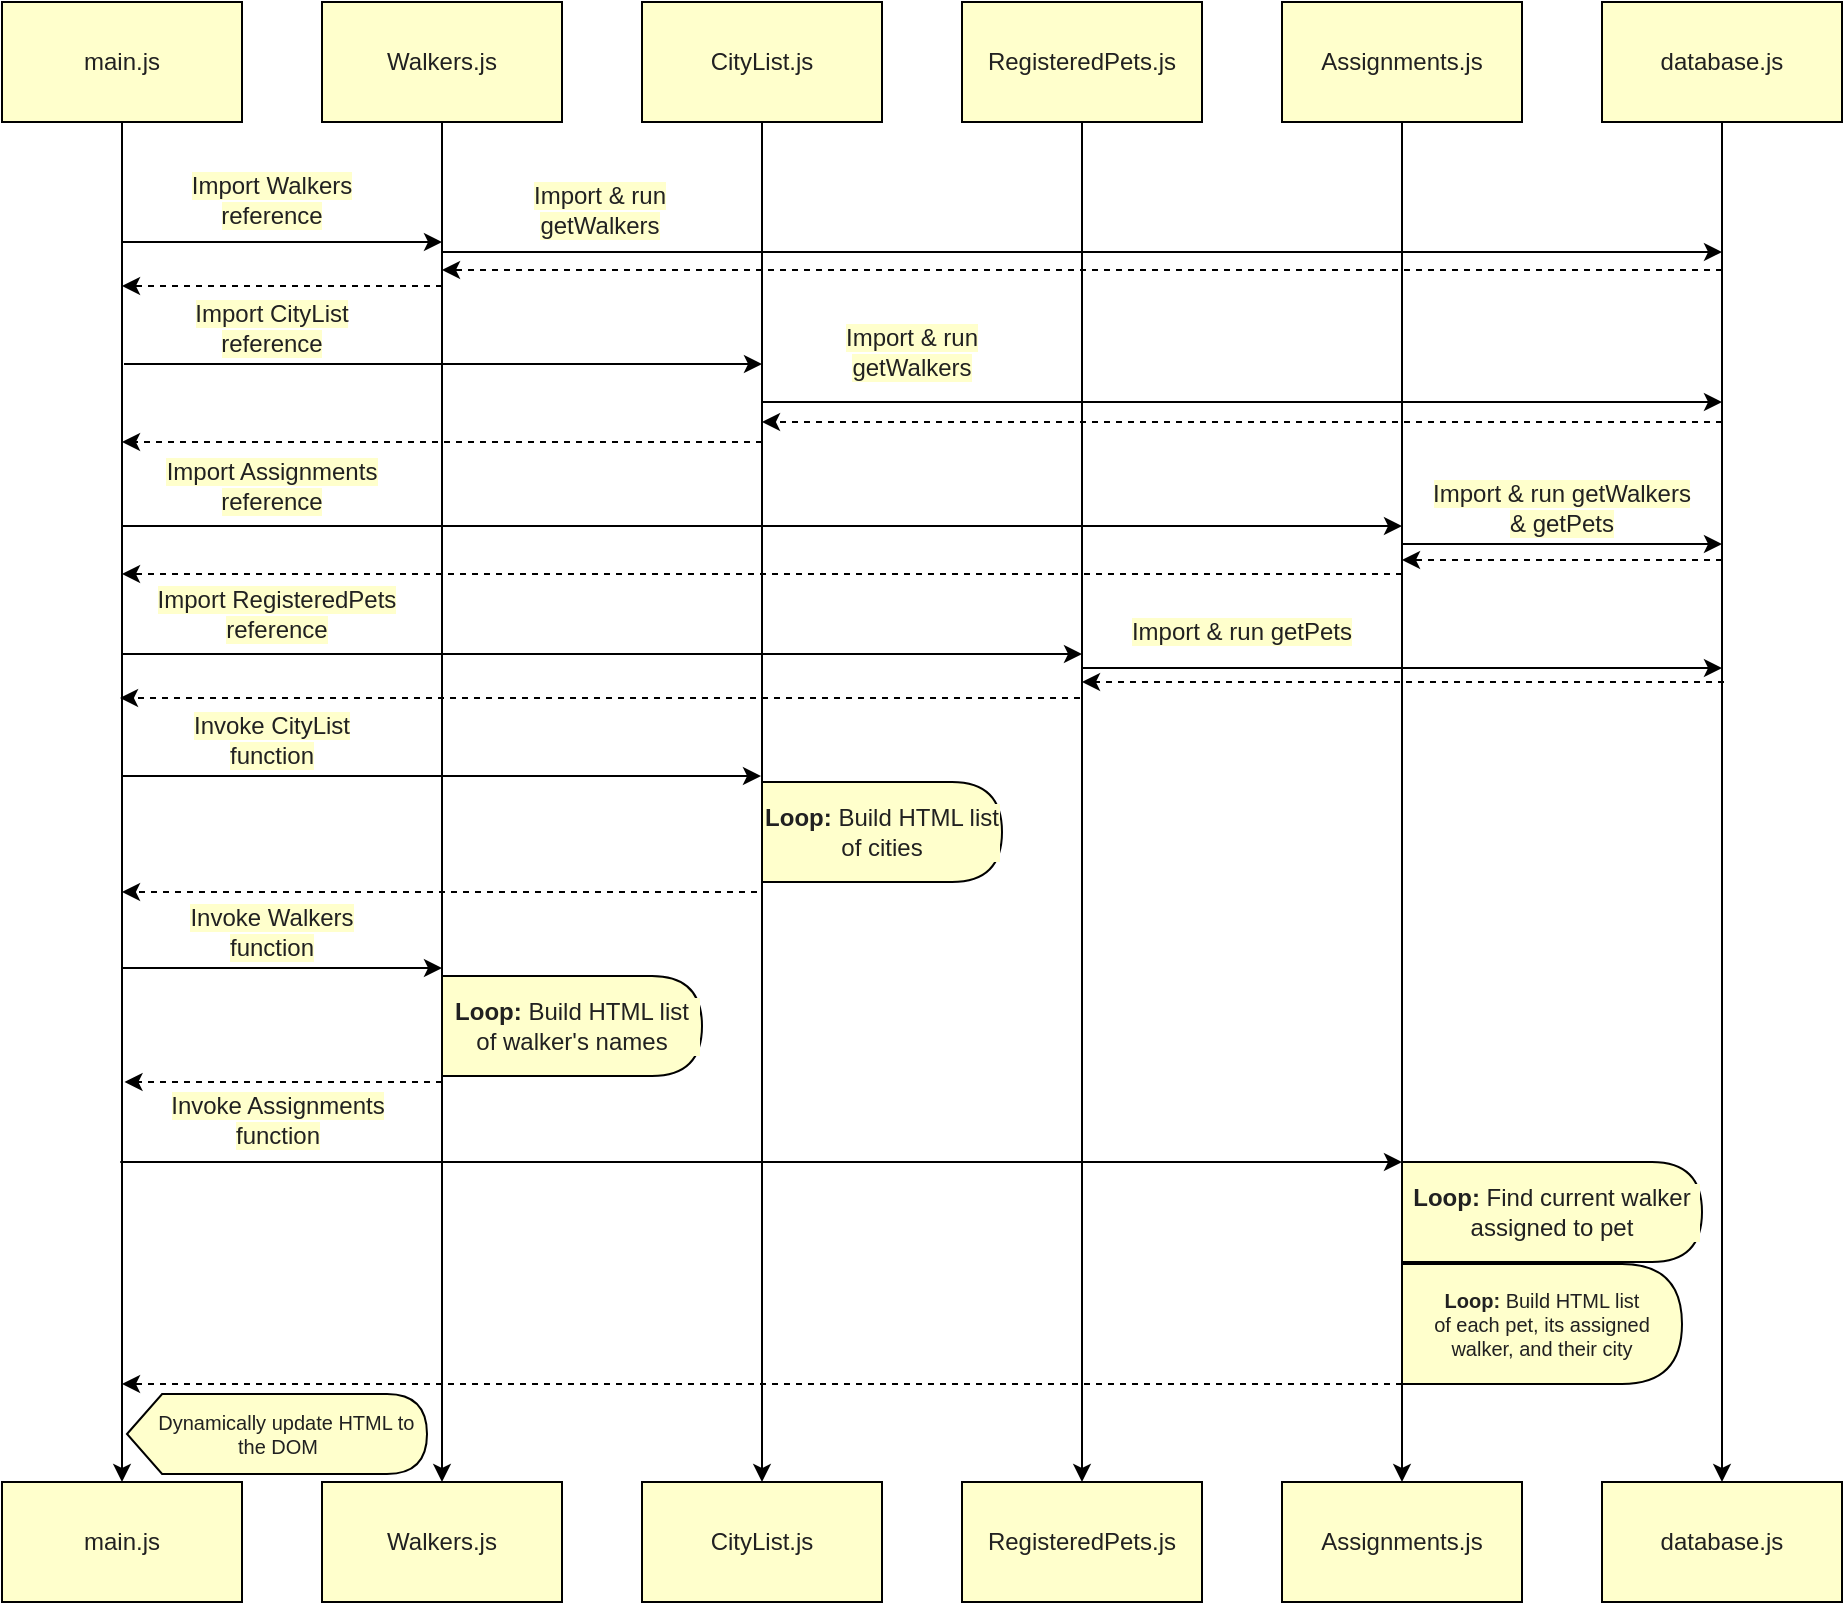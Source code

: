 <mxfile>
    <diagram id="EIGrPlaxsiUugqEYfEAW" name="Page-1">
        <mxGraphModel dx="627" dy="499" grid="1" gridSize="10" guides="1" tooltips="1" connect="1" arrows="1" fold="1" page="1" pageScale="1" pageWidth="1100" pageHeight="850" math="0" shadow="0">
            <root>
                <mxCell id="0"/>
                <mxCell id="1" parent="0"/>
                <mxCell id="13" value="" style="edgeStyle=none;html=1;fontColor=#212121;" edge="1" parent="1" source="2" target="12">
                    <mxGeometry relative="1" as="geometry"/>
                </mxCell>
                <mxCell id="2" value="&lt;font color=&quot;#212121&quot;&gt;main.js&lt;/font&gt;" style="whiteSpace=wrap;html=1;fillColor=#FFFFCC;" vertex="1" parent="1">
                    <mxGeometry x="80" y="40" width="120" height="60" as="geometry"/>
                </mxCell>
                <mxCell id="15" value="" style="edgeStyle=none;html=1;fontColor=#212121;" edge="1" parent="1" source="7" target="14">
                    <mxGeometry relative="1" as="geometry"/>
                </mxCell>
                <mxCell id="7" value="&lt;font color=&quot;#212121&quot;&gt;Walkers.js&lt;/font&gt;" style="whiteSpace=wrap;html=1;fillColor=#FFFFCC;" vertex="1" parent="1">
                    <mxGeometry x="240" y="40" width="120" height="60" as="geometry"/>
                </mxCell>
                <mxCell id="17" value="" style="edgeStyle=none;html=1;fontColor=#212121;" edge="1" parent="1" source="8" target="16">
                    <mxGeometry relative="1" as="geometry"/>
                </mxCell>
                <mxCell id="8" value="&lt;font color=&quot;#212121&quot;&gt;CityList.js&lt;/font&gt;" style="whiteSpace=wrap;html=1;fillColor=#FFFFCC;" vertex="1" parent="1">
                    <mxGeometry x="400" y="40" width="120" height="60" as="geometry"/>
                </mxCell>
                <mxCell id="19" value="" style="edgeStyle=none;html=1;fontColor=#212121;" edge="1" parent="1" source="9" target="18">
                    <mxGeometry relative="1" as="geometry"/>
                </mxCell>
                <mxCell id="9" value="&lt;font color=&quot;#212121&quot;&gt;RegisteredPets.js&lt;/font&gt;" style="whiteSpace=wrap;html=1;fillColor=#FFFFCC;" vertex="1" parent="1">
                    <mxGeometry x="560" y="40" width="120" height="60" as="geometry"/>
                </mxCell>
                <mxCell id="21" value="" style="edgeStyle=none;html=1;fontColor=#212121;" edge="1" parent="1" source="10" target="20">
                    <mxGeometry relative="1" as="geometry"/>
                </mxCell>
                <mxCell id="10" value="&lt;font color=&quot;#212121&quot;&gt;Assignments.js&lt;/font&gt;" style="whiteSpace=wrap;html=1;fillColor=#FFFFCC;" vertex="1" parent="1">
                    <mxGeometry x="720" y="40" width="120" height="60" as="geometry"/>
                </mxCell>
                <mxCell id="23" value="" style="edgeStyle=none;html=1;fontColor=#212121;" edge="1" parent="1" source="11" target="22">
                    <mxGeometry relative="1" as="geometry"/>
                </mxCell>
                <mxCell id="11" value="&lt;font color=&quot;#212121&quot;&gt;database.js&lt;/font&gt;" style="whiteSpace=wrap;html=1;fillColor=#FFFFCC;" vertex="1" parent="1">
                    <mxGeometry x="880" y="40" width="120" height="60" as="geometry"/>
                </mxCell>
                <mxCell id="12" value="&lt;font color=&quot;#212121&quot;&gt;main.js&lt;/font&gt;" style="whiteSpace=wrap;html=1;fillColor=#FFFFCC;" vertex="1" parent="1">
                    <mxGeometry x="80" y="780" width="120" height="60" as="geometry"/>
                </mxCell>
                <mxCell id="14" value="&lt;font color=&quot;#212121&quot;&gt;Walkers.js&lt;/font&gt;" style="whiteSpace=wrap;html=1;fillColor=#FFFFCC;" vertex="1" parent="1">
                    <mxGeometry x="240" y="780" width="120" height="60" as="geometry"/>
                </mxCell>
                <mxCell id="16" value="&lt;font color=&quot;#212121&quot;&gt;CityList.js&lt;/font&gt;" style="whiteSpace=wrap;html=1;fillColor=#FFFFCC;" vertex="1" parent="1">
                    <mxGeometry x="400" y="780" width="120" height="60" as="geometry"/>
                </mxCell>
                <mxCell id="18" value="&lt;font color=&quot;#212121&quot;&gt;RegisteredPets.js&lt;/font&gt;" style="whiteSpace=wrap;html=1;fillColor=#FFFFCC;" vertex="1" parent="1">
                    <mxGeometry x="560" y="780" width="120" height="60" as="geometry"/>
                </mxCell>
                <mxCell id="20" value="&lt;font color=&quot;#212121&quot;&gt;Assignments.js&lt;/font&gt;" style="whiteSpace=wrap;html=1;fillColor=#FFFFCC;" vertex="1" parent="1">
                    <mxGeometry x="720" y="780" width="120" height="60" as="geometry"/>
                </mxCell>
                <mxCell id="22" value="&lt;font color=&quot;#212121&quot;&gt;database.js&lt;/font&gt;" style="whiteSpace=wrap;html=1;fillColor=#FFFFCC;" vertex="1" parent="1">
                    <mxGeometry x="880" y="780" width="120" height="60" as="geometry"/>
                </mxCell>
                <mxCell id="24" value="" style="endArrow=classic;html=1;fontColor=#212121;" edge="1" parent="1">
                    <mxGeometry width="50" height="50" relative="1" as="geometry">
                        <mxPoint x="140" y="160" as="sourcePoint"/>
                        <mxPoint x="300" y="160" as="targetPoint"/>
                    </mxGeometry>
                </mxCell>
                <mxCell id="25" value="" style="html=1;labelBackgroundColor=#ffffff;startArrow=none;startFill=0;startSize=6;endArrow=classic;endFill=1;endSize=6;jettySize=auto;orthogonalLoop=1;strokeWidth=1;dashed=1;fontSize=14;fontColor=#212121;" edge="1" parent="1">
                    <mxGeometry width="60" height="60" relative="1" as="geometry">
                        <mxPoint x="300" y="182" as="sourcePoint"/>
                        <mxPoint x="140" y="182" as="targetPoint"/>
                    </mxGeometry>
                </mxCell>
                <mxCell id="26" value="&lt;span style=&quot;background-color: rgb(255, 255, 204);&quot;&gt;Import Walkers reference&lt;/span&gt;" style="text;strokeColor=none;align=center;fillColor=none;html=1;verticalAlign=middle;whiteSpace=wrap;rounded=0;fontColor=#212121;" vertex="1" parent="1">
                    <mxGeometry x="170" y="124" width="90" height="30" as="geometry"/>
                </mxCell>
                <mxCell id="27" value="&lt;span style=&quot;background-color: rgb(255, 255, 204);&quot;&gt;Import &amp;amp; run getWalkers&lt;/span&gt;" style="text;strokeColor=none;align=center;fillColor=none;html=1;verticalAlign=middle;whiteSpace=wrap;rounded=0;fontColor=#212121;" vertex="1" parent="1">
                    <mxGeometry x="319" y="129" width="120" height="30" as="geometry"/>
                </mxCell>
                <mxCell id="28" value="" style="endArrow=classic;html=1;fontColor=#212121;" edge="1" parent="1">
                    <mxGeometry width="50" height="50" relative="1" as="geometry">
                        <mxPoint x="300" y="165.0" as="sourcePoint"/>
                        <mxPoint x="940" y="165" as="targetPoint"/>
                    </mxGeometry>
                </mxCell>
                <mxCell id="29" value="" style="html=1;labelBackgroundColor=#ffffff;startArrow=none;startFill=0;startSize=6;endArrow=classic;endFill=1;endSize=6;jettySize=auto;orthogonalLoop=1;strokeWidth=1;dashed=1;fontSize=14;fontColor=#212121;" edge="1" parent="1">
                    <mxGeometry width="60" height="60" relative="1" as="geometry">
                        <mxPoint x="940" y="174" as="sourcePoint"/>
                        <mxPoint x="300" y="174" as="targetPoint"/>
                    </mxGeometry>
                </mxCell>
                <mxCell id="30" value="&lt;span style=&quot;background-color: rgb(255, 255, 204);&quot;&gt;Import CityList reference&lt;/span&gt;" style="text;strokeColor=none;align=center;fillColor=none;html=1;verticalAlign=middle;whiteSpace=wrap;rounded=0;fontColor=#212121;" vertex="1" parent="1">
                    <mxGeometry x="170" y="188" width="90" height="30" as="geometry"/>
                </mxCell>
                <mxCell id="31" value="" style="endArrow=classic;html=1;fontColor=#212121;" edge="1" parent="1">
                    <mxGeometry width="50" height="50" relative="1" as="geometry">
                        <mxPoint x="141" y="221.0" as="sourcePoint"/>
                        <mxPoint x="460" y="221" as="targetPoint"/>
                    </mxGeometry>
                </mxCell>
                <mxCell id="32" value="" style="html=1;labelBackgroundColor=#ffffff;startArrow=none;startFill=0;startSize=6;endArrow=classic;endFill=1;endSize=6;jettySize=auto;orthogonalLoop=1;strokeWidth=1;dashed=1;fontSize=14;fontColor=#212121;" edge="1" parent="1">
                    <mxGeometry width="60" height="60" relative="1" as="geometry">
                        <mxPoint x="460" y="260" as="sourcePoint"/>
                        <mxPoint x="140" y="260" as="targetPoint"/>
                    </mxGeometry>
                </mxCell>
                <mxCell id="33" value="&lt;span style=&quot;background-color: rgb(255, 255, 204);&quot;&gt;Import &amp;amp; run getWalkers&lt;/span&gt;" style="text;strokeColor=none;align=center;fillColor=none;html=1;verticalAlign=middle;whiteSpace=wrap;rounded=0;fontColor=#212121;" vertex="1" parent="1">
                    <mxGeometry x="490" y="200" width="90" height="30" as="geometry"/>
                </mxCell>
                <mxCell id="34" value="" style="endArrow=classic;html=1;fontColor=#212121;" edge="1" parent="1">
                    <mxGeometry width="50" height="50" relative="1" as="geometry">
                        <mxPoint x="460" y="240.0" as="sourcePoint"/>
                        <mxPoint x="940" y="240" as="targetPoint"/>
                    </mxGeometry>
                </mxCell>
                <mxCell id="35" value="" style="html=1;labelBackgroundColor=#ffffff;startArrow=none;startFill=0;startSize=6;endArrow=classic;endFill=1;endSize=6;jettySize=auto;orthogonalLoop=1;strokeWidth=1;dashed=1;fontSize=14;fontColor=#212121;" edge="1" parent="1">
                    <mxGeometry width="60" height="60" relative="1" as="geometry">
                        <mxPoint x="940" y="250.0" as="sourcePoint"/>
                        <mxPoint x="460" y="250" as="targetPoint"/>
                    </mxGeometry>
                </mxCell>
                <mxCell id="36" value="&lt;span style=&quot;background-color: rgb(255, 255, 204);&quot;&gt;Import Assignments reference&lt;/span&gt;" style="text;strokeColor=none;align=center;fillColor=none;html=1;verticalAlign=middle;whiteSpace=wrap;rounded=0;fontColor=#212121;" vertex="1" parent="1">
                    <mxGeometry x="155" y="267" width="120" height="30" as="geometry"/>
                </mxCell>
                <mxCell id="37" value="" style="endArrow=classic;html=1;fontColor=#212121;" edge="1" parent="1">
                    <mxGeometry width="50" height="50" relative="1" as="geometry">
                        <mxPoint x="140.5" y="302" as="sourcePoint"/>
                        <mxPoint x="780" y="302" as="targetPoint"/>
                    </mxGeometry>
                </mxCell>
                <mxCell id="38" value="&lt;span style=&quot;background-color: rgb(255, 255, 204);&quot;&gt;Import &amp;amp; run getWalkers &amp;amp; getPets&lt;/span&gt;" style="text;strokeColor=none;align=center;fillColor=none;html=1;verticalAlign=middle;whiteSpace=wrap;rounded=0;fontColor=#212121;" vertex="1" parent="1">
                    <mxGeometry x="790" y="278" width="140" height="30" as="geometry"/>
                </mxCell>
                <mxCell id="39" value="" style="endArrow=classic;html=1;fontColor=#212121;" edge="1" parent="1">
                    <mxGeometry width="50" height="50" relative="1" as="geometry">
                        <mxPoint x="780" y="311.0" as="sourcePoint"/>
                        <mxPoint x="940" y="311.0" as="targetPoint"/>
                    </mxGeometry>
                </mxCell>
                <mxCell id="40" value="" style="html=1;labelBackgroundColor=#ffffff;startArrow=none;startFill=0;startSize=6;endArrow=classic;endFill=1;endSize=6;jettySize=auto;orthogonalLoop=1;strokeWidth=1;dashed=1;fontSize=14;fontColor=#212121;" edge="1" parent="1">
                    <mxGeometry width="60" height="60" relative="1" as="geometry">
                        <mxPoint x="940" y="319" as="sourcePoint"/>
                        <mxPoint x="780" y="319" as="targetPoint"/>
                    </mxGeometry>
                </mxCell>
                <mxCell id="41" value="" style="html=1;labelBackgroundColor=#ffffff;startArrow=none;startFill=0;startSize=6;endArrow=classic;endFill=1;endSize=6;jettySize=auto;orthogonalLoop=1;strokeWidth=1;dashed=1;fontSize=14;fontColor=#212121;" edge="1" parent="1">
                    <mxGeometry width="60" height="60" relative="1" as="geometry">
                        <mxPoint x="780" y="326.0" as="sourcePoint"/>
                        <mxPoint x="140" y="326" as="targetPoint"/>
                    </mxGeometry>
                </mxCell>
                <mxCell id="42" value="&lt;span style=&quot;background-color: rgb(255, 255, 204);&quot;&gt;Import RegisteredPets reference&lt;/span&gt;" style="text;strokeColor=none;align=center;fillColor=none;html=1;verticalAlign=middle;whiteSpace=wrap;rounded=0;fontColor=#212121;" vertex="1" parent="1">
                    <mxGeometry x="155" y="331" width="125" height="30" as="geometry"/>
                </mxCell>
                <mxCell id="43" value="" style="endArrow=classic;html=1;fontColor=#212121;" edge="1" parent="1">
                    <mxGeometry width="50" height="50" relative="1" as="geometry">
                        <mxPoint x="140.25" y="366" as="sourcePoint"/>
                        <mxPoint x="620" y="366" as="targetPoint"/>
                    </mxGeometry>
                </mxCell>
                <mxCell id="44" value="&lt;span style=&quot;background-color: rgb(255, 255, 204);&quot;&gt;Import &amp;amp; run getPets&lt;/span&gt;" style="text;strokeColor=none;align=center;fillColor=none;html=1;verticalAlign=middle;whiteSpace=wrap;rounded=0;fontColor=#212121;" vertex="1" parent="1">
                    <mxGeometry x="630" y="340" width="140" height="30" as="geometry"/>
                </mxCell>
                <mxCell id="45" value="" style="endArrow=classic;html=1;fontColor=#212121;" edge="1" parent="1">
                    <mxGeometry width="50" height="50" relative="1" as="geometry">
                        <mxPoint x="620" y="373.0" as="sourcePoint"/>
                        <mxPoint x="940" y="373" as="targetPoint"/>
                    </mxGeometry>
                </mxCell>
                <mxCell id="46" value="" style="html=1;labelBackgroundColor=#ffffff;startArrow=none;startFill=0;startSize=6;endArrow=classic;endFill=1;endSize=6;jettySize=auto;orthogonalLoop=1;strokeWidth=1;dashed=1;fontSize=14;fontColor=#212121;" edge="1" parent="1">
                    <mxGeometry width="60" height="60" relative="1" as="geometry">
                        <mxPoint x="941" y="380.0" as="sourcePoint"/>
                        <mxPoint x="620" y="380" as="targetPoint"/>
                    </mxGeometry>
                </mxCell>
                <mxCell id="47" value="" style="html=1;labelBackgroundColor=#ffffff;startArrow=none;startFill=0;startSize=6;endArrow=classic;endFill=1;endSize=6;jettySize=auto;orthogonalLoop=1;strokeWidth=1;dashed=1;fontSize=14;fontColor=#212121;" edge="1" parent="1">
                    <mxGeometry width="60" height="60" relative="1" as="geometry">
                        <mxPoint x="619" y="388.0" as="sourcePoint"/>
                        <mxPoint x="139" y="388.0" as="targetPoint"/>
                    </mxGeometry>
                </mxCell>
                <mxCell id="48" value="&lt;span style=&quot;background-color: rgb(255, 255, 204);&quot;&gt;Invoke CityList function&lt;/span&gt;" style="text;strokeColor=none;align=center;fillColor=none;html=1;verticalAlign=middle;whiteSpace=wrap;rounded=0;fontColor=#212121;" vertex="1" parent="1">
                    <mxGeometry x="170" y="394" width="90" height="30" as="geometry"/>
                </mxCell>
                <mxCell id="49" value="" style="endArrow=classic;html=1;fontColor=#212121;" edge="1" parent="1">
                    <mxGeometry width="50" height="50" relative="1" as="geometry">
                        <mxPoint x="140.5" y="427" as="sourcePoint"/>
                        <mxPoint x="459.5" y="427" as="targetPoint"/>
                    </mxGeometry>
                </mxCell>
                <mxCell id="51" value="&lt;b&gt;Loop:&lt;/b&gt;&amp;nbsp;Build HTML list of cities" style="shape=delay;whiteSpace=wrap;html=1;labelBackgroundColor=#FFFFCC;fontColor=#212121;fillColor=#FFFFCC;" vertex="1" parent="1">
                    <mxGeometry x="460" y="430" width="120" height="50" as="geometry"/>
                </mxCell>
                <mxCell id="52" value="" style="html=1;labelBackgroundColor=#ffffff;startArrow=none;startFill=0;startSize=6;endArrow=classic;endFill=1;endSize=6;jettySize=auto;orthogonalLoop=1;strokeWidth=1;dashed=1;fontSize=14;fontColor=#212121;" edge="1" parent="1">
                    <mxGeometry width="60" height="60" relative="1" as="geometry">
                        <mxPoint x="457.5" y="485.0" as="sourcePoint"/>
                        <mxPoint x="140" y="485" as="targetPoint"/>
                    </mxGeometry>
                </mxCell>
                <mxCell id="53" value="&lt;span style=&quot;background-color: rgb(255, 255, 204);&quot;&gt;Invoke Walkers function&lt;/span&gt;" style="text;strokeColor=none;align=center;fillColor=none;html=1;verticalAlign=middle;whiteSpace=wrap;rounded=0;fontColor=#212121;" vertex="1" parent="1">
                    <mxGeometry x="170" y="490" width="90" height="30" as="geometry"/>
                </mxCell>
                <mxCell id="54" value="" style="endArrow=classic;html=1;fontColor=#212121;" edge="1" parent="1">
                    <mxGeometry width="50" height="50" relative="1" as="geometry">
                        <mxPoint x="140.5" y="523" as="sourcePoint"/>
                        <mxPoint x="300" y="523" as="targetPoint"/>
                    </mxGeometry>
                </mxCell>
                <mxCell id="55" value="&lt;b&gt;Loop:&lt;/b&gt;&amp;nbsp;Build HTML list of walker's names" style="shape=delay;whiteSpace=wrap;html=1;labelBackgroundColor=#FFFFCC;fontColor=#212121;fillColor=#FFFFCC;" vertex="1" parent="1">
                    <mxGeometry x="300" y="527" width="130" height="50" as="geometry"/>
                </mxCell>
                <mxCell id="56" value="" style="html=1;labelBackgroundColor=#ffffff;startArrow=none;startFill=0;startSize=6;endArrow=classic;endFill=1;endSize=6;jettySize=auto;orthogonalLoop=1;strokeWidth=1;dashed=1;fontSize=14;fontColor=#212121;" edge="1" parent="1">
                    <mxGeometry width="60" height="60" relative="1" as="geometry">
                        <mxPoint x="300" y="580" as="sourcePoint"/>
                        <mxPoint x="141.25" y="580" as="targetPoint"/>
                    </mxGeometry>
                </mxCell>
                <mxCell id="57" value="&lt;span style=&quot;background-color: rgb(255, 255, 204);&quot;&gt;Invoke Assignments function&lt;/span&gt;" style="text;strokeColor=none;align=center;fillColor=none;html=1;verticalAlign=middle;whiteSpace=wrap;rounded=0;fontColor=#212121;" vertex="1" parent="1">
                    <mxGeometry x="158.75" y="584" width="117.5" height="30" as="geometry"/>
                </mxCell>
                <mxCell id="58" value="" style="endArrow=classic;html=1;fontColor=#212121;" edge="1" parent="1">
                    <mxGeometry width="50" height="50" relative="1" as="geometry">
                        <mxPoint x="139.13" y="620" as="sourcePoint"/>
                        <mxPoint x="780" y="620" as="targetPoint"/>
                    </mxGeometry>
                </mxCell>
                <mxCell id="59" value="" style="html=1;labelBackgroundColor=#ffffff;startArrow=none;startFill=0;startSize=6;endArrow=classic;endFill=1;endSize=6;jettySize=auto;orthogonalLoop=1;strokeWidth=1;dashed=1;fontSize=14;fontColor=#212121;" edge="1" parent="1">
                    <mxGeometry width="60" height="60" relative="1" as="geometry">
                        <mxPoint x="780" y="731.0" as="sourcePoint"/>
                        <mxPoint x="140" y="731" as="targetPoint"/>
                    </mxGeometry>
                </mxCell>
                <mxCell id="60" value="&lt;b&gt;Loop:&lt;/b&gt;&amp;nbsp;Find current walker assigned to pet" style="shape=delay;whiteSpace=wrap;html=1;labelBackgroundColor=#FFFFCC;fontColor=#212121;fillColor=#FFFFCC;" vertex="1" parent="1">
                    <mxGeometry x="780" y="620" width="150" height="50" as="geometry"/>
                </mxCell>
                <mxCell id="62" value="&lt;b style=&quot;background-color: rgb(255, 255, 204);&quot;&gt;Loop:&lt;/b&gt;&lt;span style=&quot;background-color: rgb(255, 255, 204);&quot;&gt;&amp;nbsp;Build HTML list&lt;/span&gt;&lt;br style=&quot;background-color: rgb(255, 255, 204);&quot;&gt;&lt;span style=&quot;background-color: rgb(255, 255, 204);&quot;&gt;of each pet, its assigned walker, and their city&lt;/span&gt;" style="shape=delay;whiteSpace=wrap;html=1;labelBackgroundColor=none;fontSize=10;fontColor=#212121;fillColor=#FFFFCC;" vertex="1" parent="1">
                    <mxGeometry x="780" y="671" width="140" height="60" as="geometry"/>
                </mxCell>
                <mxCell id="65" value="&amp;nbsp; &amp;nbsp;Dynamically update HTML to the DOM" style="shape=display;whiteSpace=wrap;html=1;labelBackgroundColor=none;fontSize=10;fontColor=#212121;fillColor=#FFFFCC;size=0.117;rotation=0;" vertex="1" parent="1">
                    <mxGeometry x="142.5" y="736" width="150" height="40" as="geometry"/>
                </mxCell>
            </root>
        </mxGraphModel>
    </diagram>
</mxfile>